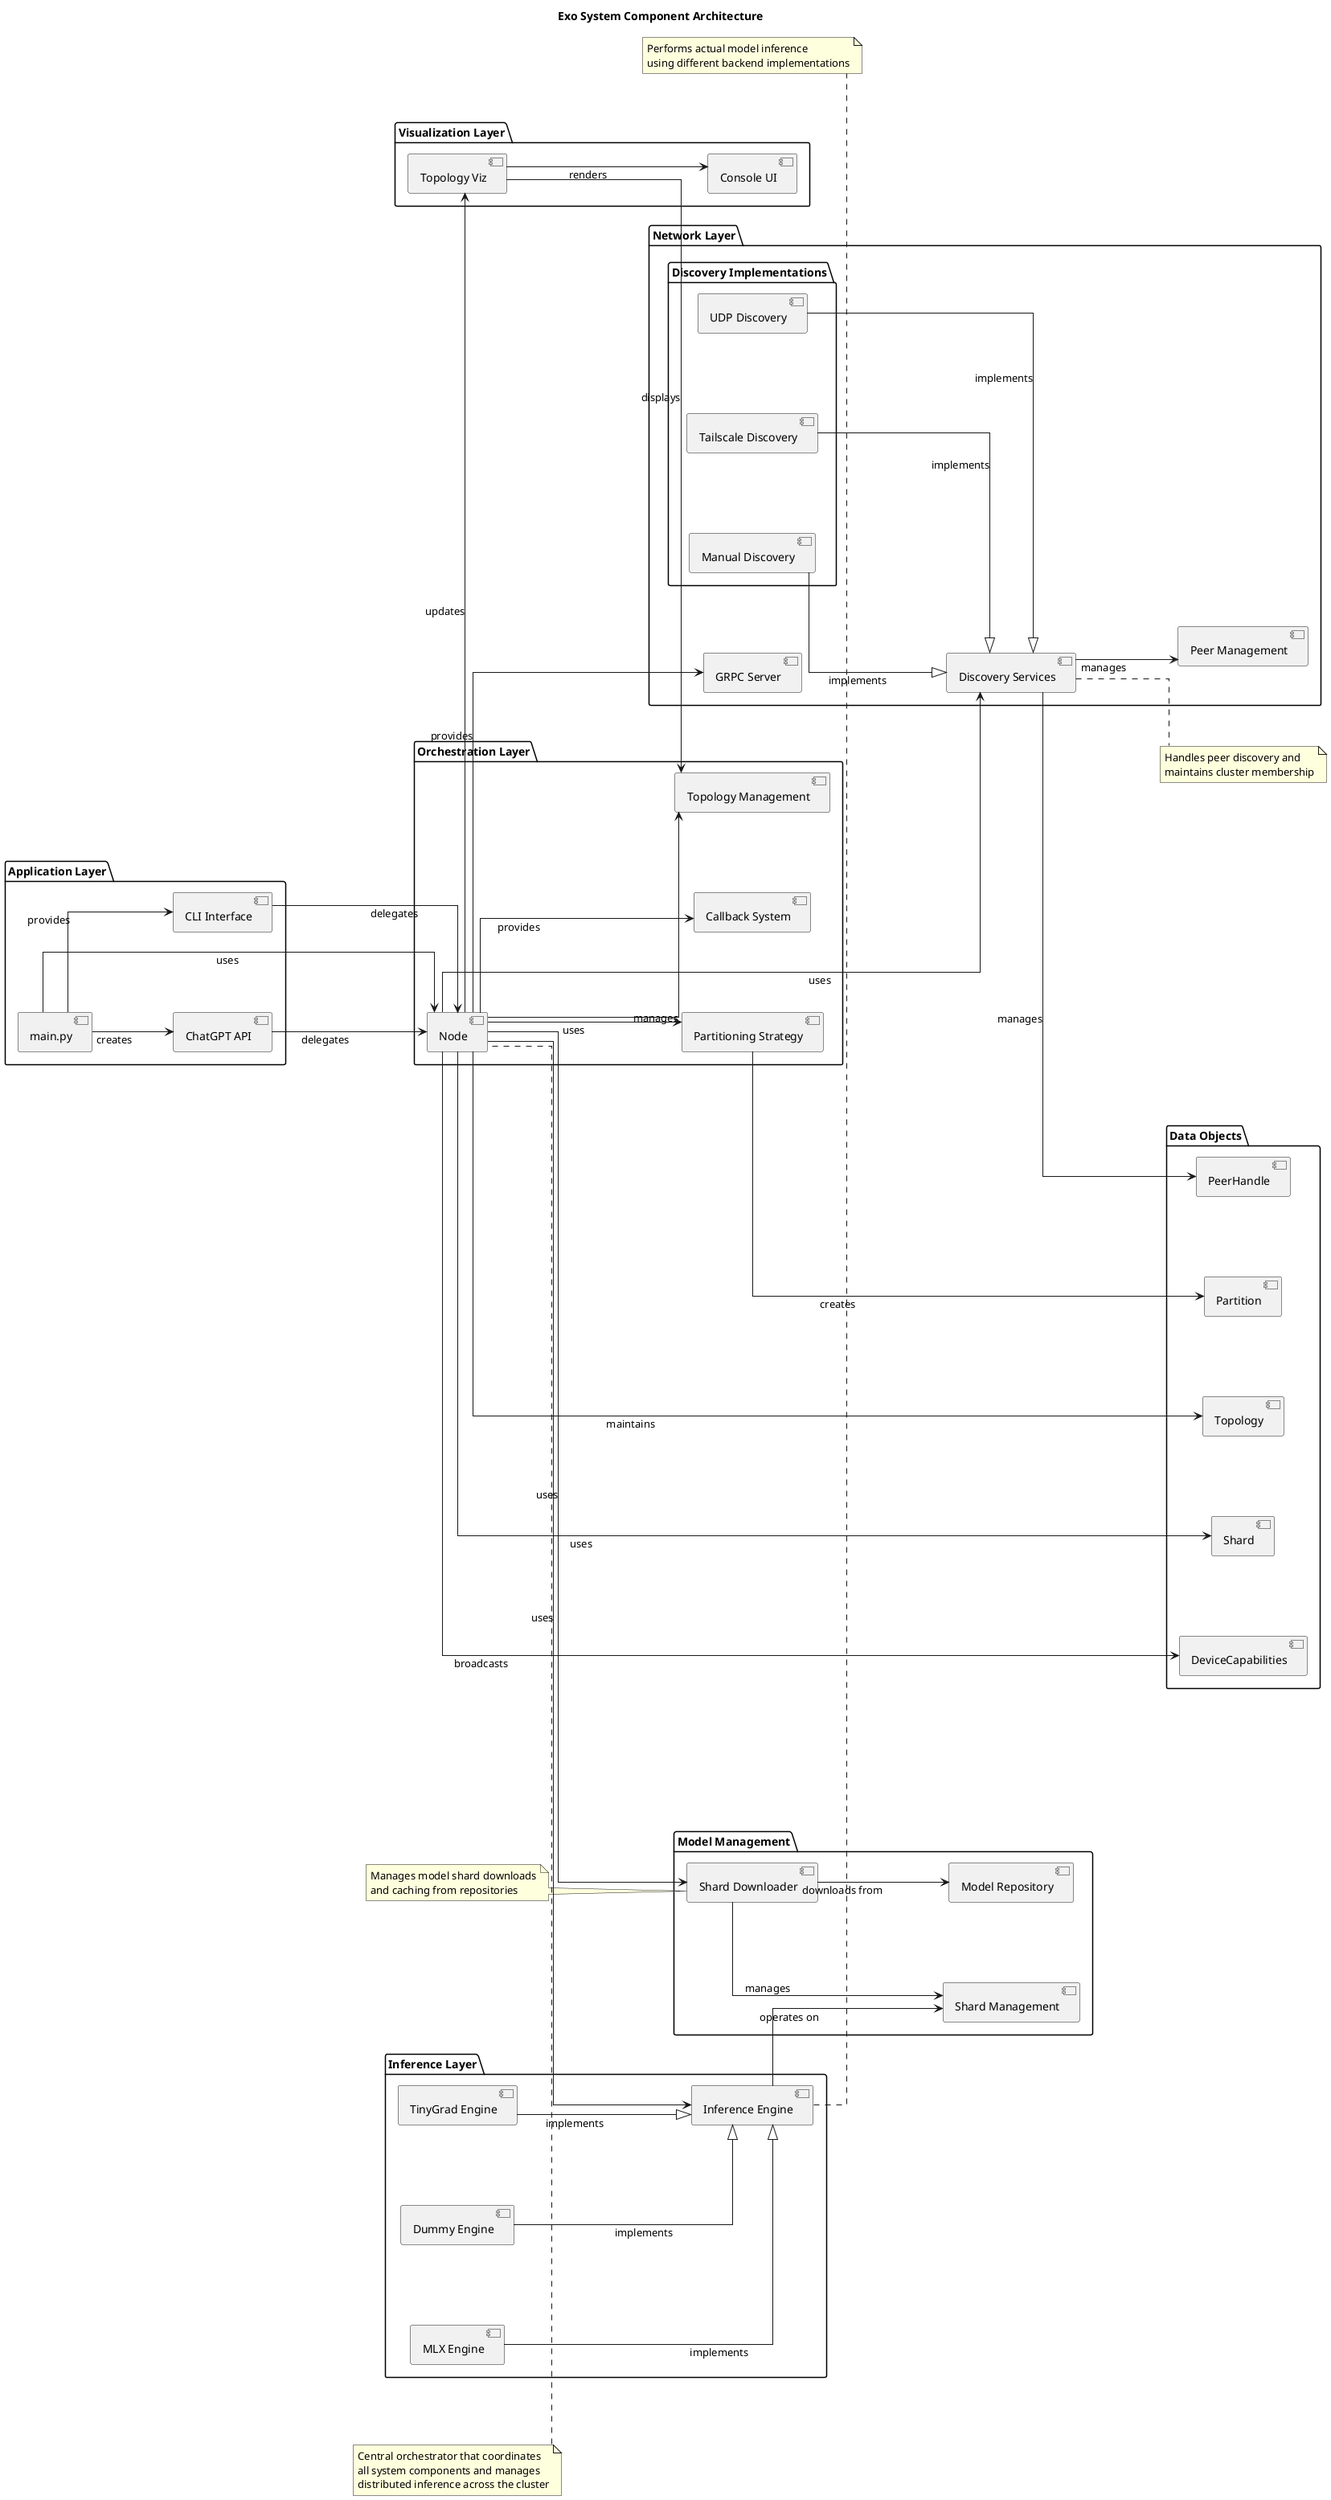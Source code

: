 @startuml
!define RECTANGLE class

title Exo System Component Architecture


left to right direction

skinparam linetype ortho
skinparam nodesep 100
skinparam ranksep 100

package "Application Layer" {
  [main.py] as main
  [ChatGPT API] as api
  [CLI Interface] as cli
}

package "Orchestration Layer" {
  [Node] as node
  [Topology Management] as topology
  [Partitioning Strategy] as partitioning
  [Callback System] as callbacks
}

package "Network Layer" {
  [GRPC Server] as grpc_server
  [Discovery Services] as discovery
  [Peer Management] as peers
  
  package "Discovery Implementations" {
    [UDP Discovery] as udp
    [Tailscale Discovery] as tailscale
    [Manual Discovery] as manual
  }
}

package "Inference Layer" {
  [Inference Engine] as engine
  [MLX Engine] as mlx
  [TinyGrad Engine] as tinygrad
  [Dummy Engine] as dummy
}

package "Model Management" {
  [Shard Downloader] as downloader
  [Model Repository] as repository
  [Shard Management] as shards
}

package "Visualization Layer" {
  [Topology Viz] as viz
  [Console UI] as console
}

package "Data Objects" {
  [Shard] as shard_obj
  [Partition] as partition_obj
  [Topology] as topology_obj
  [DeviceCapabilities] as capabilities
  [PeerHandle] as peer_handle
}

' Layer Dependencies
main --> node : uses
main --> api : creates
main --> cli : provides

api --> node : delegates
cli --> node : delegates

node --> topology : manages
node --> partitioning : uses
node --> discovery : uses
node --> grpc_server : provides
node --> engine : uses
node --> downloader : uses
node --> callbacks : provides
node --> viz : updates

discovery --> peers : manages
udp --|> discovery : implements
tailscale --|> discovery : implements
manual --|> discovery : implements

engine --> shards : operates on
mlx --|> engine : implements
tinygrad --|> engine : implements
dummy --|> engine : implements

downloader --> repository : downloads from
downloader --> shards : manages

viz --> topology : displays
viz --> console : renders

' Object Relationships
partitioning --> partition_obj : creates
node --> shard_obj : uses
discovery --> peer_handle : manages
node --> topology_obj : maintains
node --> capabilities : broadcasts

' Key Interactions
node -[hidden]-> discovery
node -[hidden]-> engine
node -[hidden]-> downloader

note top of node
	Central orchestrator that coordinates
	all system components and manages
	distributed inference across the cluster
end note

note right of discovery
	Handles peer discovery and
	maintains cluster membership
end note

note bottom of engine
	Performs actual model inference
	using different backend implementations
end note

note left of downloader
	Manages model shard downloads
	and caching from repositories
end note

@enduml